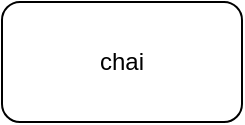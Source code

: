 <mxfile version="21.6.3" type="github">
  <diagram name="Page-1" id="5-jorfEwHb5pXm2ecObJ">
    <mxGraphModel dx="986" dy="635" grid="1" gridSize="10" guides="1" tooltips="1" connect="1" arrows="1" fold="1" page="1" pageScale="1" pageWidth="850" pageHeight="1100" math="0" shadow="0">
      <root>
        <mxCell id="0" />
        <mxCell id="1" parent="0" />
        <mxCell id="WyVFBHqaSqxiFhRpoR33-1" value="chai" style="rounded=1;whiteSpace=wrap;html=1;" vertex="1" parent="1">
          <mxGeometry x="360" y="480" width="120" height="60" as="geometry" />
        </mxCell>
      </root>
    </mxGraphModel>
  </diagram>
</mxfile>
